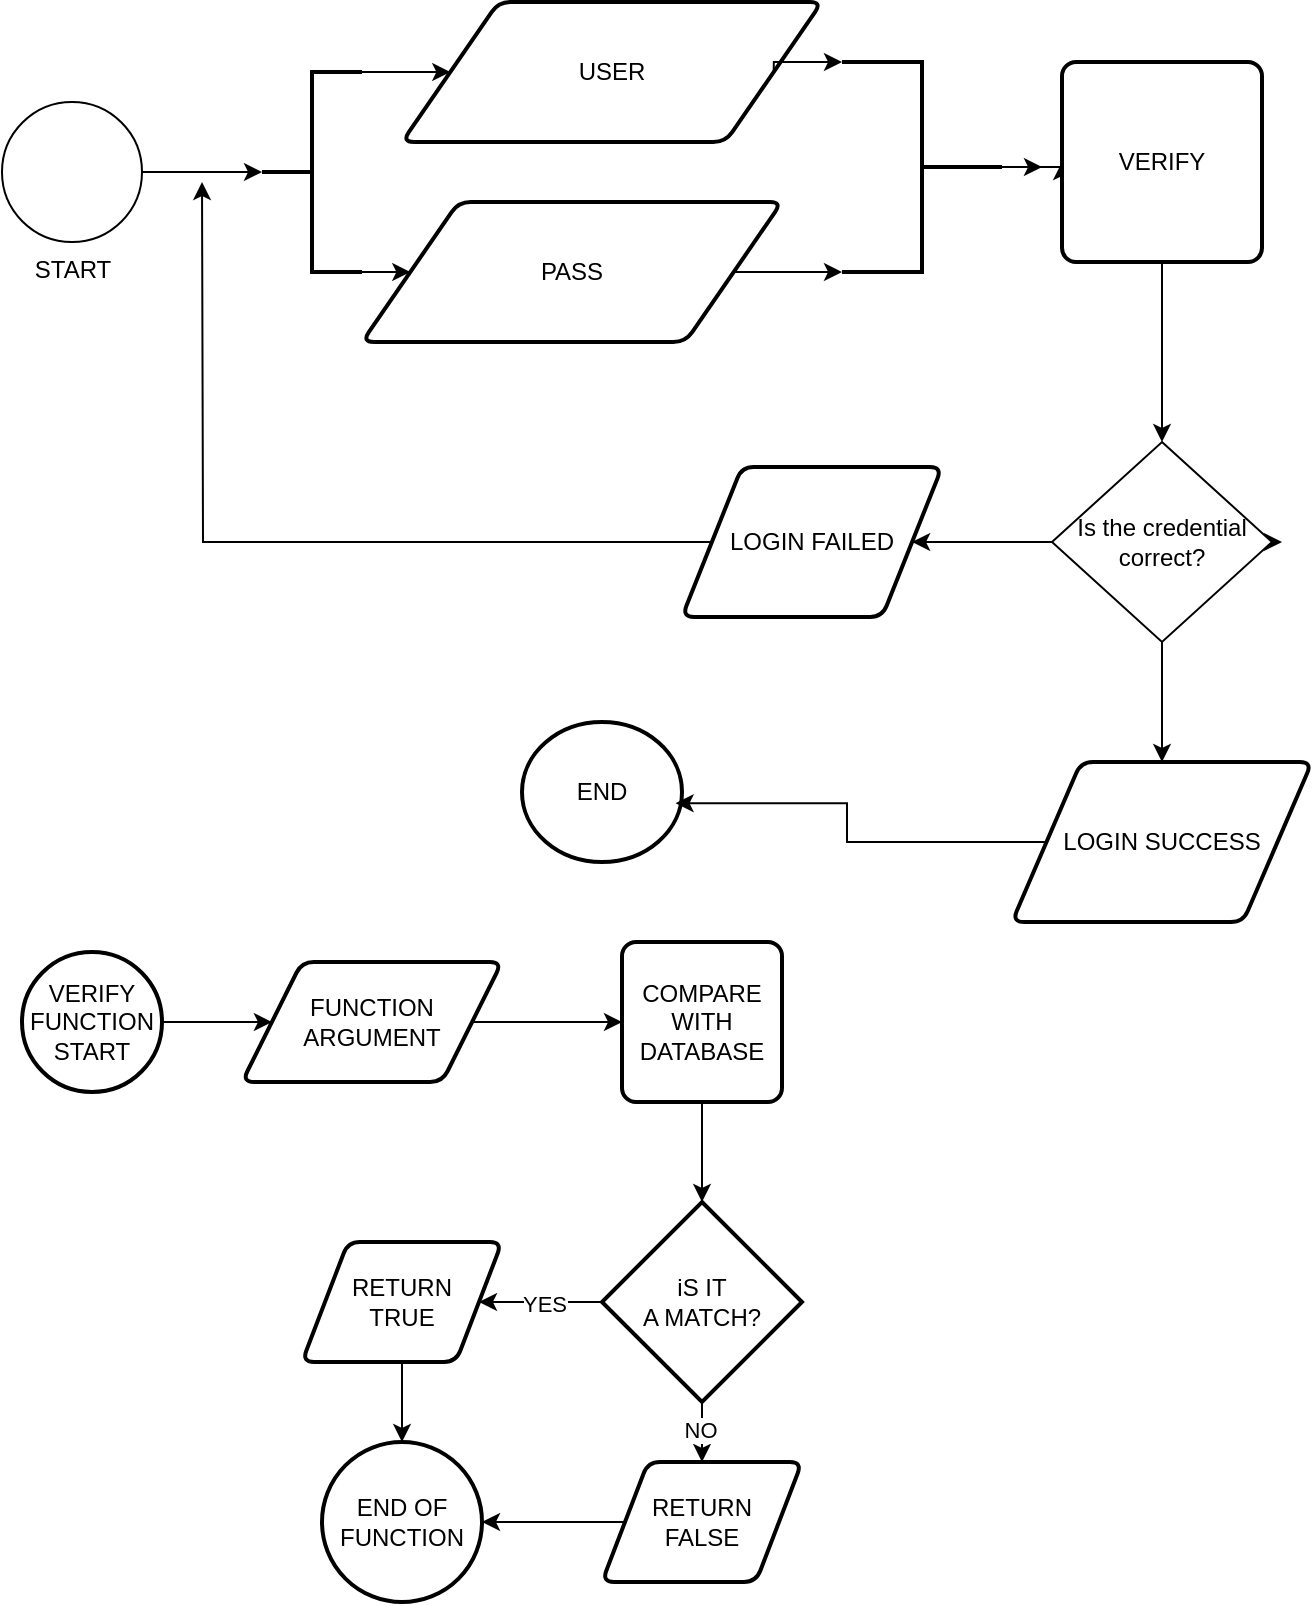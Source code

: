 <mxfile version="24.7.5">
  <diagram name="Page-1" id="G3dA2alAaUZ1CmU0Suwc">
    <mxGraphModel dx="1418" dy="820" grid="1" gridSize="10" guides="1" tooltips="1" connect="1" arrows="1" fold="1" page="1" pageScale="1" pageWidth="850" pageHeight="1100" math="0" shadow="0">
      <root>
        <mxCell id="0" />
        <mxCell id="1" parent="0" />
        <mxCell id="LPsm-7sdCr6XOs-Tmbh8-1" value="START" style="verticalLabelPosition=bottom;verticalAlign=top;html=1;shape=mxgraph.flowchart.on-page_reference;" vertex="1" parent="1">
          <mxGeometry x="130" y="90" width="70" height="70" as="geometry" />
        </mxCell>
        <mxCell id="LPsm-7sdCr6XOs-Tmbh8-3" value="USER" style="shape=parallelogram;html=1;strokeWidth=2;perimeter=parallelogramPerimeter;whiteSpace=wrap;rounded=1;arcSize=12;size=0.23;" vertex="1" parent="1">
          <mxGeometry x="330" y="40" width="210" height="70" as="geometry" />
        </mxCell>
        <mxCell id="LPsm-7sdCr6XOs-Tmbh8-15" style="edgeStyle=orthogonalEdgeStyle;rounded=0;orthogonalLoop=1;jettySize=auto;html=1;exitX=1;exitY=1;exitDx=0;exitDy=0;exitPerimeter=0;entryX=0;entryY=0.5;entryDx=0;entryDy=0;" edge="1" parent="1" source="LPsm-7sdCr6XOs-Tmbh8-5" target="LPsm-7sdCr6XOs-Tmbh8-10">
          <mxGeometry relative="1" as="geometry" />
        </mxCell>
        <mxCell id="LPsm-7sdCr6XOs-Tmbh8-16" style="edgeStyle=orthogonalEdgeStyle;rounded=0;orthogonalLoop=1;jettySize=auto;html=1;exitX=1;exitY=0;exitDx=0;exitDy=0;exitPerimeter=0;entryX=0;entryY=0.5;entryDx=0;entryDy=0;" edge="1" parent="1" source="LPsm-7sdCr6XOs-Tmbh8-5" target="LPsm-7sdCr6XOs-Tmbh8-3">
          <mxGeometry relative="1" as="geometry">
            <Array as="points">
              <mxPoint x="320" y="75" />
              <mxPoint x="320" y="75" />
            </Array>
          </mxGeometry>
        </mxCell>
        <mxCell id="LPsm-7sdCr6XOs-Tmbh8-5" value="" style="strokeWidth=2;html=1;shape=mxgraph.flowchart.annotation_2;align=left;labelPosition=right;pointerEvents=1;" vertex="1" parent="1">
          <mxGeometry x="260" y="75" width="50" height="100" as="geometry" />
        </mxCell>
        <mxCell id="LPsm-7sdCr6XOs-Tmbh8-7" style="edgeStyle=orthogonalEdgeStyle;rounded=0;orthogonalLoop=1;jettySize=auto;html=1;exitX=1;exitY=0.5;exitDx=0;exitDy=0;exitPerimeter=0;entryX=0;entryY=0.5;entryDx=0;entryDy=0;entryPerimeter=0;" edge="1" parent="1" source="LPsm-7sdCr6XOs-Tmbh8-1" target="LPsm-7sdCr6XOs-Tmbh8-5">
          <mxGeometry relative="1" as="geometry" />
        </mxCell>
        <mxCell id="LPsm-7sdCr6XOs-Tmbh8-19" value="" style="edgeStyle=orthogonalEdgeStyle;rounded=0;orthogonalLoop=1;jettySize=auto;html=1;" edge="1" parent="1" source="LPsm-7sdCr6XOs-Tmbh8-10" target="LPsm-7sdCr6XOs-Tmbh8-17">
          <mxGeometry relative="1" as="geometry">
            <Array as="points">
              <mxPoint x="540" y="175" />
              <mxPoint x="540" y="175" />
            </Array>
          </mxGeometry>
        </mxCell>
        <mxCell id="LPsm-7sdCr6XOs-Tmbh8-10" value="PASS" style="shape=parallelogram;html=1;strokeWidth=2;perimeter=parallelogramPerimeter;whiteSpace=wrap;rounded=1;arcSize=12;size=0.23;" vertex="1" parent="1">
          <mxGeometry x="310" y="140" width="210" height="70" as="geometry" />
        </mxCell>
        <mxCell id="LPsm-7sdCr6XOs-Tmbh8-26" style="edgeStyle=orthogonalEdgeStyle;rounded=0;orthogonalLoop=1;jettySize=auto;html=1;exitX=0;exitY=0.5;exitDx=0;exitDy=0;exitPerimeter=0;" edge="1" parent="1" source="LPsm-7sdCr6XOs-Tmbh8-17">
          <mxGeometry relative="1" as="geometry">
            <mxPoint x="650" y="123" as="targetPoint" />
          </mxGeometry>
        </mxCell>
        <mxCell id="LPsm-7sdCr6XOs-Tmbh8-27" style="edgeStyle=orthogonalEdgeStyle;rounded=0;orthogonalLoop=1;jettySize=auto;html=1;exitX=0;exitY=0.5;exitDx=0;exitDy=0;exitPerimeter=0;entryX=0;entryY=0.5;entryDx=0;entryDy=0;" edge="1" parent="1" source="LPsm-7sdCr6XOs-Tmbh8-17" target="LPsm-7sdCr6XOs-Tmbh8-24">
          <mxGeometry relative="1" as="geometry" />
        </mxCell>
        <mxCell id="LPsm-7sdCr6XOs-Tmbh8-17" value="" style="strokeWidth=2;html=1;shape=mxgraph.flowchart.annotation_2;align=left;labelPosition=right;pointerEvents=1;direction=west;" vertex="1" parent="1">
          <mxGeometry x="550" y="70" width="80" height="105" as="geometry" />
        </mxCell>
        <mxCell id="LPsm-7sdCr6XOs-Tmbh8-29" style="edgeStyle=orthogonalEdgeStyle;rounded=0;orthogonalLoop=1;jettySize=auto;html=1;" edge="1" parent="1" source="LPsm-7sdCr6XOs-Tmbh8-24" target="LPsm-7sdCr6XOs-Tmbh8-28">
          <mxGeometry relative="1" as="geometry">
            <Array as="points">
              <mxPoint x="710" y="240" />
              <mxPoint x="710" y="240" />
            </Array>
          </mxGeometry>
        </mxCell>
        <mxCell id="LPsm-7sdCr6XOs-Tmbh8-24" value="VERIFY" style="rounded=1;whiteSpace=wrap;html=1;absoluteArcSize=1;arcSize=14;strokeWidth=2;" vertex="1" parent="1">
          <mxGeometry x="660" y="70" width="100" height="100" as="geometry" />
        </mxCell>
        <mxCell id="LPsm-7sdCr6XOs-Tmbh8-30" style="edgeStyle=orthogonalEdgeStyle;rounded=0;orthogonalLoop=1;jettySize=auto;html=1;exitX=1;exitY=0.5;exitDx=0;exitDy=0;" edge="1" parent="1" source="LPsm-7sdCr6XOs-Tmbh8-28">
          <mxGeometry relative="1" as="geometry">
            <mxPoint x="770" y="310" as="targetPoint" />
          </mxGeometry>
        </mxCell>
        <mxCell id="LPsm-7sdCr6XOs-Tmbh8-32" style="edgeStyle=orthogonalEdgeStyle;rounded=0;orthogonalLoop=1;jettySize=auto;html=1;" edge="1" parent="1" source="LPsm-7sdCr6XOs-Tmbh8-28" target="LPsm-7sdCr6XOs-Tmbh8-31">
          <mxGeometry relative="1" as="geometry" />
        </mxCell>
        <mxCell id="LPsm-7sdCr6XOs-Tmbh8-34" style="edgeStyle=orthogonalEdgeStyle;rounded=0;orthogonalLoop=1;jettySize=auto;html=1;" edge="1" parent="1" source="LPsm-7sdCr6XOs-Tmbh8-28" target="LPsm-7sdCr6XOs-Tmbh8-33">
          <mxGeometry relative="1" as="geometry" />
        </mxCell>
        <mxCell id="LPsm-7sdCr6XOs-Tmbh8-28" value="Is the credential correct?" style="rhombus;whiteSpace=wrap;html=1;" vertex="1" parent="1">
          <mxGeometry x="655" y="260" width="110" height="100" as="geometry" />
        </mxCell>
        <mxCell id="LPsm-7sdCr6XOs-Tmbh8-31" value="LOGIN SUCCESS" style="shape=parallelogram;html=1;strokeWidth=2;perimeter=parallelogramPerimeter;whiteSpace=wrap;rounded=1;arcSize=12;size=0.23;" vertex="1" parent="1">
          <mxGeometry x="635" y="420" width="150" height="80" as="geometry" />
        </mxCell>
        <mxCell id="LPsm-7sdCr6XOs-Tmbh8-35" style="edgeStyle=orthogonalEdgeStyle;rounded=0;orthogonalLoop=1;jettySize=auto;html=1;" edge="1" parent="1" source="LPsm-7sdCr6XOs-Tmbh8-33">
          <mxGeometry relative="1" as="geometry">
            <mxPoint x="230" y="130" as="targetPoint" />
          </mxGeometry>
        </mxCell>
        <mxCell id="LPsm-7sdCr6XOs-Tmbh8-33" value="LOGIN FAILED" style="shape=parallelogram;html=1;strokeWidth=2;perimeter=parallelogramPerimeter;whiteSpace=wrap;rounded=1;arcSize=12;size=0.23;" vertex="1" parent="1">
          <mxGeometry x="470" y="272.5" width="130" height="75" as="geometry" />
        </mxCell>
        <mxCell id="LPsm-7sdCr6XOs-Tmbh8-36" value="END" style="strokeWidth=2;html=1;shape=mxgraph.flowchart.start_2;whiteSpace=wrap;" vertex="1" parent="1">
          <mxGeometry x="390" y="400" width="80" height="70" as="geometry" />
        </mxCell>
        <mxCell id="LPsm-7sdCr6XOs-Tmbh8-37" style="edgeStyle=orthogonalEdgeStyle;rounded=0;orthogonalLoop=1;jettySize=auto;html=1;entryX=0.96;entryY=0.58;entryDx=0;entryDy=0;entryPerimeter=0;" edge="1" parent="1" source="LPsm-7sdCr6XOs-Tmbh8-31" target="LPsm-7sdCr6XOs-Tmbh8-36">
          <mxGeometry relative="1" as="geometry" />
        </mxCell>
        <mxCell id="LPsm-7sdCr6XOs-Tmbh8-40" style="edgeStyle=orthogonalEdgeStyle;rounded=0;orthogonalLoop=1;jettySize=auto;html=1;entryX=0;entryY=0.5;entryDx=0;entryDy=0;" edge="1" parent="1" source="LPsm-7sdCr6XOs-Tmbh8-38" target="LPsm-7sdCr6XOs-Tmbh8-39">
          <mxGeometry relative="1" as="geometry" />
        </mxCell>
        <mxCell id="LPsm-7sdCr6XOs-Tmbh8-38" value="VERIFY FUNCTION&lt;div&gt;START&lt;/div&gt;" style="strokeWidth=2;html=1;shape=mxgraph.flowchart.start_2;whiteSpace=wrap;" vertex="1" parent="1">
          <mxGeometry x="140" y="515" width="70" height="70" as="geometry" />
        </mxCell>
        <mxCell id="LPsm-7sdCr6XOs-Tmbh8-42" style="edgeStyle=orthogonalEdgeStyle;rounded=0;orthogonalLoop=1;jettySize=auto;html=1;entryX=0;entryY=0.5;entryDx=0;entryDy=0;" edge="1" parent="1" source="LPsm-7sdCr6XOs-Tmbh8-39" target="LPsm-7sdCr6XOs-Tmbh8-41">
          <mxGeometry relative="1" as="geometry" />
        </mxCell>
        <mxCell id="LPsm-7sdCr6XOs-Tmbh8-39" value="FUNCTION&lt;div&gt;ARGUMENT&lt;/div&gt;" style="shape=parallelogram;html=1;strokeWidth=2;perimeter=parallelogramPerimeter;whiteSpace=wrap;rounded=1;arcSize=12;size=0.23;" vertex="1" parent="1">
          <mxGeometry x="250" y="520" width="130" height="60" as="geometry" />
        </mxCell>
        <mxCell id="LPsm-7sdCr6XOs-Tmbh8-44" style="edgeStyle=orthogonalEdgeStyle;rounded=0;orthogonalLoop=1;jettySize=auto;html=1;" edge="1" parent="1" source="LPsm-7sdCr6XOs-Tmbh8-41">
          <mxGeometry relative="1" as="geometry">
            <mxPoint x="480" y="640" as="targetPoint" />
          </mxGeometry>
        </mxCell>
        <mxCell id="LPsm-7sdCr6XOs-Tmbh8-41" value="COMPARE WITH DATABASE" style="rounded=1;whiteSpace=wrap;html=1;absoluteArcSize=1;arcSize=14;strokeWidth=2;" vertex="1" parent="1">
          <mxGeometry x="440" y="510" width="80" height="80" as="geometry" />
        </mxCell>
        <mxCell id="LPsm-7sdCr6XOs-Tmbh8-48" style="edgeStyle=orthogonalEdgeStyle;rounded=0;orthogonalLoop=1;jettySize=auto;html=1;" edge="1" parent="1" source="LPsm-7sdCr6XOs-Tmbh8-43">
          <mxGeometry relative="1" as="geometry">
            <mxPoint x="480" y="770" as="targetPoint" />
          </mxGeometry>
        </mxCell>
        <mxCell id="LPsm-7sdCr6XOs-Tmbh8-51" value="NO" style="edgeLabel;html=1;align=center;verticalAlign=middle;resizable=0;points=[];" vertex="1" connectable="0" parent="LPsm-7sdCr6XOs-Tmbh8-48">
          <mxGeometry x="-0.279" y="-1" relative="1" as="geometry">
            <mxPoint y="3" as="offset" />
          </mxGeometry>
        </mxCell>
        <mxCell id="LPsm-7sdCr6XOs-Tmbh8-49" style="edgeStyle=orthogonalEdgeStyle;rounded=0;orthogonalLoop=1;jettySize=auto;html=1;exitX=0;exitY=0.5;exitDx=0;exitDy=0;exitPerimeter=0;" edge="1" parent="1" source="LPsm-7sdCr6XOs-Tmbh8-43" target="LPsm-7sdCr6XOs-Tmbh8-46">
          <mxGeometry relative="1" as="geometry" />
        </mxCell>
        <mxCell id="LPsm-7sdCr6XOs-Tmbh8-50" value="YES" style="edgeLabel;html=1;align=center;verticalAlign=middle;resizable=0;points=[];" vertex="1" connectable="0" parent="LPsm-7sdCr6XOs-Tmbh8-49">
          <mxGeometry x="-0.057" y="1" relative="1" as="geometry">
            <mxPoint as="offset" />
          </mxGeometry>
        </mxCell>
        <mxCell id="LPsm-7sdCr6XOs-Tmbh8-43" value="iS IT&lt;div&gt;A MATCH?&lt;/div&gt;" style="strokeWidth=2;html=1;shape=mxgraph.flowchart.decision;whiteSpace=wrap;" vertex="1" parent="1">
          <mxGeometry x="430" y="640" width="100" height="100" as="geometry" />
        </mxCell>
        <mxCell id="LPsm-7sdCr6XOs-Tmbh8-54" value="" style="edgeStyle=orthogonalEdgeStyle;rounded=0;orthogonalLoop=1;jettySize=auto;html=1;" edge="1" parent="1" source="LPsm-7sdCr6XOs-Tmbh8-45" target="LPsm-7sdCr6XOs-Tmbh8-53">
          <mxGeometry relative="1" as="geometry" />
        </mxCell>
        <mxCell id="LPsm-7sdCr6XOs-Tmbh8-45" value="RETURN&lt;div&gt;FALSE&lt;/div&gt;" style="shape=parallelogram;html=1;strokeWidth=2;perimeter=parallelogramPerimeter;whiteSpace=wrap;rounded=1;arcSize=12;size=0.23;" vertex="1" parent="1">
          <mxGeometry x="430" y="770" width="100" height="60" as="geometry" />
        </mxCell>
        <mxCell id="LPsm-7sdCr6XOs-Tmbh8-55" style="edgeStyle=orthogonalEdgeStyle;rounded=0;orthogonalLoop=1;jettySize=auto;html=1;" edge="1" parent="1" source="LPsm-7sdCr6XOs-Tmbh8-46" target="LPsm-7sdCr6XOs-Tmbh8-53">
          <mxGeometry relative="1" as="geometry" />
        </mxCell>
        <mxCell id="LPsm-7sdCr6XOs-Tmbh8-46" value="RETURN&lt;div&gt;TRUE&lt;/div&gt;" style="shape=parallelogram;html=1;strokeWidth=2;perimeter=parallelogramPerimeter;whiteSpace=wrap;rounded=1;arcSize=12;size=0.23;" vertex="1" parent="1">
          <mxGeometry x="280" y="660" width="100" height="60" as="geometry" />
        </mxCell>
        <mxCell id="LPsm-7sdCr6XOs-Tmbh8-53" value="END OF FUNCTION" style="ellipse;whiteSpace=wrap;html=1;strokeWidth=2;rounded=1;arcSize=12;" vertex="1" parent="1">
          <mxGeometry x="290" y="760" width="80" height="80" as="geometry" />
        </mxCell>
        <mxCell id="LPsm-7sdCr6XOs-Tmbh8-57" style="edgeStyle=orthogonalEdgeStyle;rounded=0;orthogonalLoop=1;jettySize=auto;html=1;exitX=1;exitY=0.5;exitDx=0;exitDy=0;entryX=1;entryY=1;entryDx=0;entryDy=0;entryPerimeter=0;" edge="1" parent="1" source="LPsm-7sdCr6XOs-Tmbh8-3" target="LPsm-7sdCr6XOs-Tmbh8-17">
          <mxGeometry relative="1" as="geometry">
            <Array as="points">
              <mxPoint x="516" y="70" />
            </Array>
          </mxGeometry>
        </mxCell>
      </root>
    </mxGraphModel>
  </diagram>
</mxfile>
